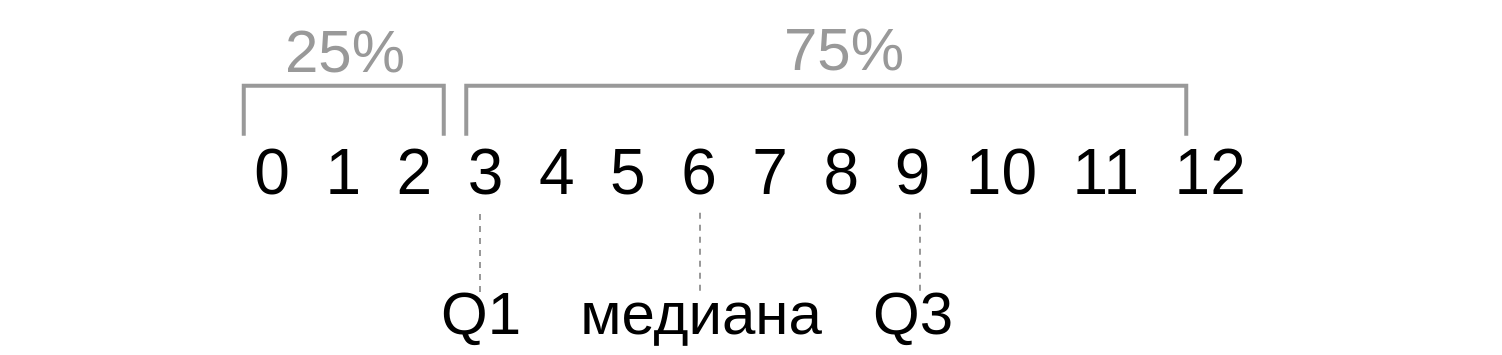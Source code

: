 <mxfile version="13.9.9" type="device"><diagram id="LT8ua06YcN1Bz3OOd-kJ" name="Страница 1"><mxGraphModel dx="439" dy="275" grid="1" gridSize="10" guides="1" tooltips="1" connect="1" arrows="1" fold="1" page="1" pageScale="1" pageWidth="827" pageHeight="1169" math="0" shadow="0"><root><mxCell id="0"/><mxCell id="1" parent="0"/><mxCell id="wCSnYTHdISqvBKYmgs3V-2" value="&lt;font style=&quot;font-size: 32px&quot;&gt;0&amp;nbsp; 1&amp;nbsp; 2&amp;nbsp; 3&amp;nbsp; 4&amp;nbsp; 5&amp;nbsp; 6&amp;nbsp; 7&amp;nbsp; 8&amp;nbsp; 9&amp;nbsp; 10&amp;nbsp; 11&amp;nbsp; 12&lt;/font&gt;" style="text;html=1;strokeColor=none;fillColor=none;align=center;verticalAlign=middle;whiteSpace=wrap;rounded=0;" vertex="1" parent="1"><mxGeometry x="120" y="250" width="750" height="20" as="geometry"/></mxCell><mxCell id="wCSnYTHdISqvBKYmgs3V-3" value="" style="strokeWidth=2;html=1;shape=mxgraph.flowchart.annotation_1;align=left;pointerEvents=1;rotation=90;strokeColor=#999999;" vertex="1" parent="1"><mxGeometry x="279.38" y="179.38" width="25" height="100" as="geometry"/></mxCell><mxCell id="wCSnYTHdISqvBKYmgs3V-4" value="" style="strokeWidth=2;html=1;shape=mxgraph.flowchart.annotation_1;align=left;pointerEvents=1;rotation=90;strokeColor=#999999;" vertex="1" parent="1"><mxGeometry x="520.63" y="49.38" width="25" height="360" as="geometry"/></mxCell><mxCell id="wCSnYTHdISqvBKYmgs3V-5" value="&lt;font color=&quot;#999999&quot;&gt;25%&lt;/font&gt;" style="text;html=1;align=center;verticalAlign=middle;resizable=0;points=[];autosize=1;fontSize=30;" vertex="1" parent="1"><mxGeometry x="251.88" y="179.38" width="80" height="40" as="geometry"/></mxCell><mxCell id="wCSnYTHdISqvBKYmgs3V-6" value="&lt;span style=&quot;color: rgb(153 , 153 , 153) ; font-family: &amp;#34;helvetica&amp;#34; ; font-size: 30px ; font-style: normal ; font-weight: 400 ; letter-spacing: normal ; text-align: center ; text-indent: 0px ; text-transform: none ; word-spacing: 0px ; display: inline ; float: none&quot;&gt;75%&lt;/span&gt;" style="text;whiteSpace=wrap;html=1;fontSize=30;labelBackgroundColor=none;" vertex="1" parent="1"><mxGeometry x="510" y="174.38" width="90" height="50" as="geometry"/></mxCell><mxCell id="wCSnYTHdISqvBKYmgs3V-7" value="" style="endArrow=none;dashed=1;html=1;fontSize=30;strokeColor=#999999;" edge="1" parent="1"><mxGeometry width="50" height="50" relative="1" as="geometry"><mxPoint x="360" y="320" as="sourcePoint"/><mxPoint x="360" y="280" as="targetPoint"/></mxGeometry></mxCell><mxCell id="wCSnYTHdISqvBKYmgs3V-10" value="" style="endArrow=none;dashed=1;html=1;fontSize=30;strokeColor=#999999;" edge="1" parent="1"><mxGeometry width="50" height="50" relative="1" as="geometry"><mxPoint x="470" y="319.38" as="sourcePoint"/><mxPoint x="470" y="279.38" as="targetPoint"/></mxGeometry></mxCell><mxCell id="wCSnYTHdISqvBKYmgs3V-11" value="" style="endArrow=none;dashed=1;html=1;fontSize=30;strokeColor=#999999;" edge="1" parent="1"><mxGeometry width="50" height="50" relative="1" as="geometry"><mxPoint x="580" y="319.38" as="sourcePoint"/><mxPoint x="580" y="279.38" as="targetPoint"/></mxGeometry></mxCell><mxCell id="wCSnYTHdISqvBKYmgs3V-12" value="Q1" style="text;html=1;align=center;verticalAlign=middle;resizable=0;points=[];autosize=1;fontSize=30;" vertex="1" parent="1"><mxGeometry x="330" y="310" width="60" height="40" as="geometry"/></mxCell><mxCell id="wCSnYTHdISqvBKYmgs3V-13" value="Q3" style="text;html=1;align=center;verticalAlign=middle;resizable=0;points=[];autosize=1;fontSize=30;" vertex="1" parent="1"><mxGeometry x="545.63" y="310" width="60" height="40" as="geometry"/></mxCell><mxCell id="wCSnYTHdISqvBKYmgs3V-14" value="медиана" style="text;html=1;align=center;verticalAlign=middle;resizable=0;points=[];autosize=1;fontSize=30;" vertex="1" parent="1"><mxGeometry x="400" y="310" width="140" height="40" as="geometry"/></mxCell></root></mxGraphModel></diagram></mxfile>